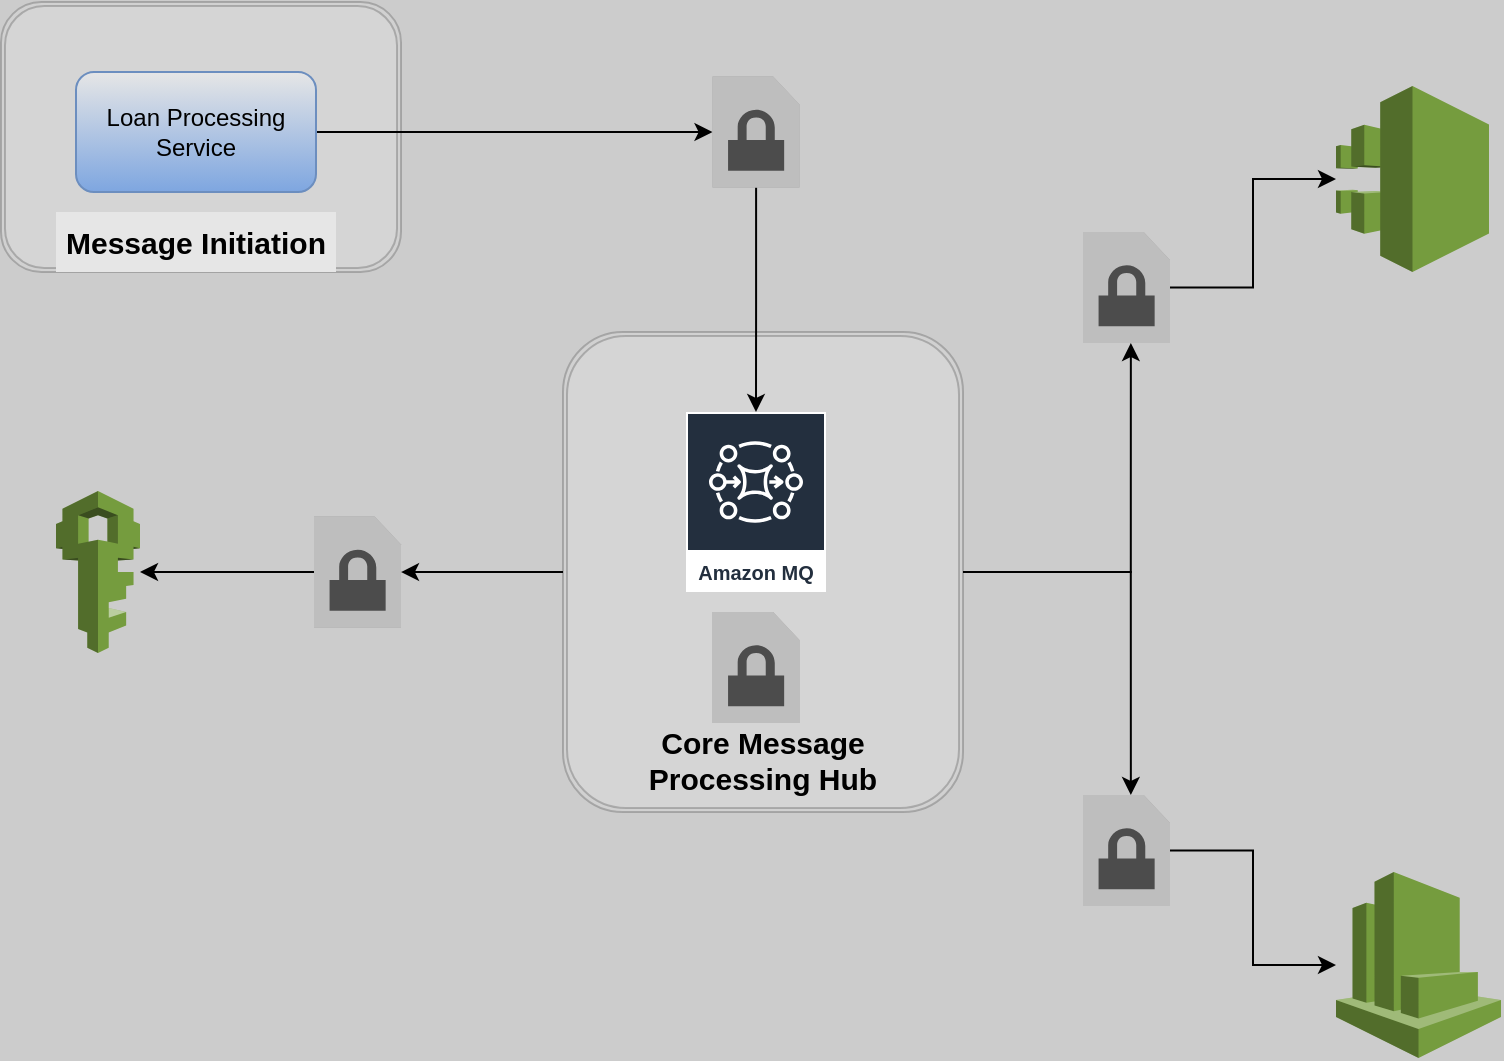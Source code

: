 <mxfile version="24.7.17">
  <diagram name="Page-1" id="1kE8B7EqgECgEpJ3k9eq">
    <mxGraphModel dx="794" dy="492" grid="1" gridSize="10" guides="1" tooltips="1" connect="1" arrows="1" fold="1" page="1" pageScale="1" pageWidth="850" pageHeight="1100" background="#CCCCCC" math="0" shadow="0">
      <root>
        <mxCell id="0" />
        <mxCell id="1" parent="0" />
        <mxCell id="8U5WOkcnbzzaJ-20buk8-20" style="edgeStyle=orthogonalEdgeStyle;rounded=0;orthogonalLoop=1;jettySize=auto;html=1;" edge="1" parent="1" source="8U5WOkcnbzzaJ-20buk8-17" target="8U5WOkcnbzzaJ-20buk8-8">
          <mxGeometry relative="1" as="geometry" />
        </mxCell>
        <mxCell id="8U5WOkcnbzzaJ-20buk8-17" value="a" style="shape=ext;double=1;rounded=1;whiteSpace=wrap;html=1;textOpacity=0;opacity=20;fillColor=#E6E6E6;" vertex="1" parent="1">
          <mxGeometry x="333.5" y="170" width="200" height="240" as="geometry" />
        </mxCell>
        <mxCell id="8U5WOkcnbzzaJ-20buk8-26" style="edgeStyle=orthogonalEdgeStyle;rounded=0;orthogonalLoop=1;jettySize=auto;html=1;" edge="1" parent="1" source="8U5WOkcnbzzaJ-20buk8-2" target="8U5WOkcnbzzaJ-20buk8-5">
          <mxGeometry relative="1" as="geometry" />
        </mxCell>
        <mxCell id="8U5WOkcnbzzaJ-20buk8-2" value="" style="outlineConnect=0;dashed=0;verticalLabelPosition=bottom;verticalAlign=top;align=center;html=1;shape=mxgraph.aws3.encrypted_data;fillColor=#7D7C7C;gradientColor=none;" vertex="1" parent="1">
          <mxGeometry x="593.5" y="401.5" width="43.5" height="55.5" as="geometry" />
        </mxCell>
        <mxCell id="8U5WOkcnbzzaJ-20buk8-3" value="" style="outlineConnect=0;dashed=0;verticalLabelPosition=bottom;verticalAlign=top;align=center;html=1;shape=mxgraph.aws3.iam;fillColor=#759C3E;gradientColor=none;" vertex="1" parent="1">
          <mxGeometry x="80" y="249.5" width="42" height="81" as="geometry" />
        </mxCell>
        <mxCell id="8U5WOkcnbzzaJ-20buk8-4" value="" style="outlineConnect=0;dashed=0;verticalLabelPosition=bottom;verticalAlign=top;align=center;html=1;shape=mxgraph.aws3.cloudtrail;fillColor=#759C3E;gradientColor=none;" vertex="1" parent="1">
          <mxGeometry x="720" y="47" width="76.5" height="93" as="geometry" />
        </mxCell>
        <mxCell id="8U5WOkcnbzzaJ-20buk8-5" value="" style="outlineConnect=0;dashed=0;verticalLabelPosition=bottom;verticalAlign=top;align=center;html=1;shape=mxgraph.aws3.cloudwatch;fillColor=#759C3E;gradientColor=none;" vertex="1" parent="1">
          <mxGeometry x="720" y="440" width="82.5" height="93" as="geometry" />
        </mxCell>
        <mxCell id="8U5WOkcnbzzaJ-20buk8-6" value="Amazon MQ" style="sketch=0;outlineConnect=0;fontColor=#232F3E;gradientColor=none;strokeColor=#ffffff;fillColor=#232F3E;dashed=0;verticalLabelPosition=middle;verticalAlign=bottom;align=center;html=1;whiteSpace=wrap;fontSize=10;fontStyle=1;spacing=3;shape=mxgraph.aws4.productIcon;prIcon=mxgraph.aws4.mq;" vertex="1" parent="1">
          <mxGeometry x="395" y="210" width="70" height="90" as="geometry" />
        </mxCell>
        <mxCell id="8U5WOkcnbzzaJ-20buk8-24" style="edgeStyle=orthogonalEdgeStyle;rounded=0;orthogonalLoop=1;jettySize=auto;html=1;" edge="1" parent="1" source="8U5WOkcnbzzaJ-20buk8-7" target="8U5WOkcnbzzaJ-20buk8-4">
          <mxGeometry relative="1" as="geometry" />
        </mxCell>
        <mxCell id="8U5WOkcnbzzaJ-20buk8-7" value="" style="outlineConnect=0;dashed=0;verticalLabelPosition=bottom;verticalAlign=top;align=center;html=1;shape=mxgraph.aws3.encrypted_data;fillColor=#7D7C7C;gradientColor=none;" vertex="1" parent="1">
          <mxGeometry x="593.5" y="120" width="43.5" height="55.5" as="geometry" />
        </mxCell>
        <mxCell id="8U5WOkcnbzzaJ-20buk8-8" value="" style="outlineConnect=0;dashed=0;verticalLabelPosition=bottom;verticalAlign=top;align=center;html=1;shape=mxgraph.aws3.encrypted_data;fillColor=#7D7C7C;gradientColor=none;" vertex="1" parent="1">
          <mxGeometry x="209" y="262.25" width="43.5" height="55.5" as="geometry" />
        </mxCell>
        <mxCell id="8U5WOkcnbzzaJ-20buk8-13" style="edgeStyle=orthogonalEdgeStyle;rounded=0;orthogonalLoop=1;jettySize=auto;html=1;" edge="1" parent="1" source="8U5WOkcnbzzaJ-20buk8-9" target="8U5WOkcnbzzaJ-20buk8-6">
          <mxGeometry relative="1" as="geometry" />
        </mxCell>
        <mxCell id="8U5WOkcnbzzaJ-20buk8-10" value="a" style="shape=ext;double=1;rounded=1;whiteSpace=wrap;html=1;textOpacity=0;opacity=20;fillColor=#E6E6E6;" vertex="1" parent="1">
          <mxGeometry x="52.5" y="5" width="200" height="135" as="geometry" />
        </mxCell>
        <mxCell id="8U5WOkcnbzzaJ-20buk8-22" style="edgeStyle=orthogonalEdgeStyle;rounded=0;orthogonalLoop=1;jettySize=auto;html=1;exitX=1;exitY=0.5;exitDx=0;exitDy=0;" edge="1" parent="1" source="8U5WOkcnbzzaJ-20buk8-11" target="8U5WOkcnbzzaJ-20buk8-9">
          <mxGeometry relative="1" as="geometry" />
        </mxCell>
        <mxCell id="8U5WOkcnbzzaJ-20buk8-11" value="Loan Processing Service" style="rounded=1;whiteSpace=wrap;html=1;fillColor=#E6E6E6;gradientColor=#7ea6e0;strokeColor=#6c8ebf;" vertex="1" parent="1">
          <mxGeometry x="90" y="40" width="120" height="60" as="geometry" />
        </mxCell>
        <mxCell id="8U5WOkcnbzzaJ-20buk8-12" value="Message Initiation" style="text;strokeColor=none;align=center;fillColor=#E6E6E6;html=1;verticalAlign=middle;whiteSpace=wrap;rounded=0;fontSize=15;fontStyle=1" vertex="1" parent="1">
          <mxGeometry x="80" y="110" width="140" height="30" as="geometry" />
        </mxCell>
        <mxCell id="8U5WOkcnbzzaJ-20buk8-9" value="" style="outlineConnect=0;dashed=0;verticalLabelPosition=bottom;verticalAlign=top;align=center;html=1;shape=mxgraph.aws3.encrypted_data;fillColor=#7D7C7C;gradientColor=none;" vertex="1" parent="1">
          <mxGeometry x="408.25" y="42.25" width="43.5" height="55.5" as="geometry" />
        </mxCell>
        <mxCell id="8U5WOkcnbzzaJ-20buk8-15" value="" style="outlineConnect=0;dashed=0;verticalLabelPosition=bottom;verticalAlign=top;align=center;html=1;shape=mxgraph.aws3.encrypted_data;fillColor=#7D7C7C;gradientColor=none;" vertex="1" parent="1">
          <mxGeometry x="408.25" y="310" width="43.5" height="55.5" as="geometry" />
        </mxCell>
        <mxCell id="8U5WOkcnbzzaJ-20buk8-18" value="Core Message Processing Hub" style="text;strokeColor=none;align=center;fillColor=none;html=1;verticalAlign=middle;whiteSpace=wrap;rounded=0;fontSize=15;fontStyle=1" vertex="1" parent="1">
          <mxGeometry x="356" y="365.5" width="155" height="36" as="geometry" />
        </mxCell>
        <mxCell id="8U5WOkcnbzzaJ-20buk8-21" style="edgeStyle=orthogonalEdgeStyle;rounded=0;orthogonalLoop=1;jettySize=auto;html=1;" edge="1" parent="1" source="8U5WOkcnbzzaJ-20buk8-8" target="8U5WOkcnbzzaJ-20buk8-3">
          <mxGeometry relative="1" as="geometry" />
        </mxCell>
        <mxCell id="8U5WOkcnbzzaJ-20buk8-23" style="edgeStyle=orthogonalEdgeStyle;rounded=0;orthogonalLoop=1;jettySize=auto;html=1;entryX=0.55;entryY=1;entryDx=0;entryDy=0;entryPerimeter=0;" edge="1" parent="1" source="8U5WOkcnbzzaJ-20buk8-17" target="8U5WOkcnbzzaJ-20buk8-7">
          <mxGeometry relative="1" as="geometry" />
        </mxCell>
        <mxCell id="8U5WOkcnbzzaJ-20buk8-25" style="edgeStyle=orthogonalEdgeStyle;rounded=0;orthogonalLoop=1;jettySize=auto;html=1;entryX=0.55;entryY=0;entryDx=0;entryDy=0;entryPerimeter=0;" edge="1" parent="1" source="8U5WOkcnbzzaJ-20buk8-17" target="8U5WOkcnbzzaJ-20buk8-2">
          <mxGeometry relative="1" as="geometry" />
        </mxCell>
      </root>
    </mxGraphModel>
  </diagram>
</mxfile>
